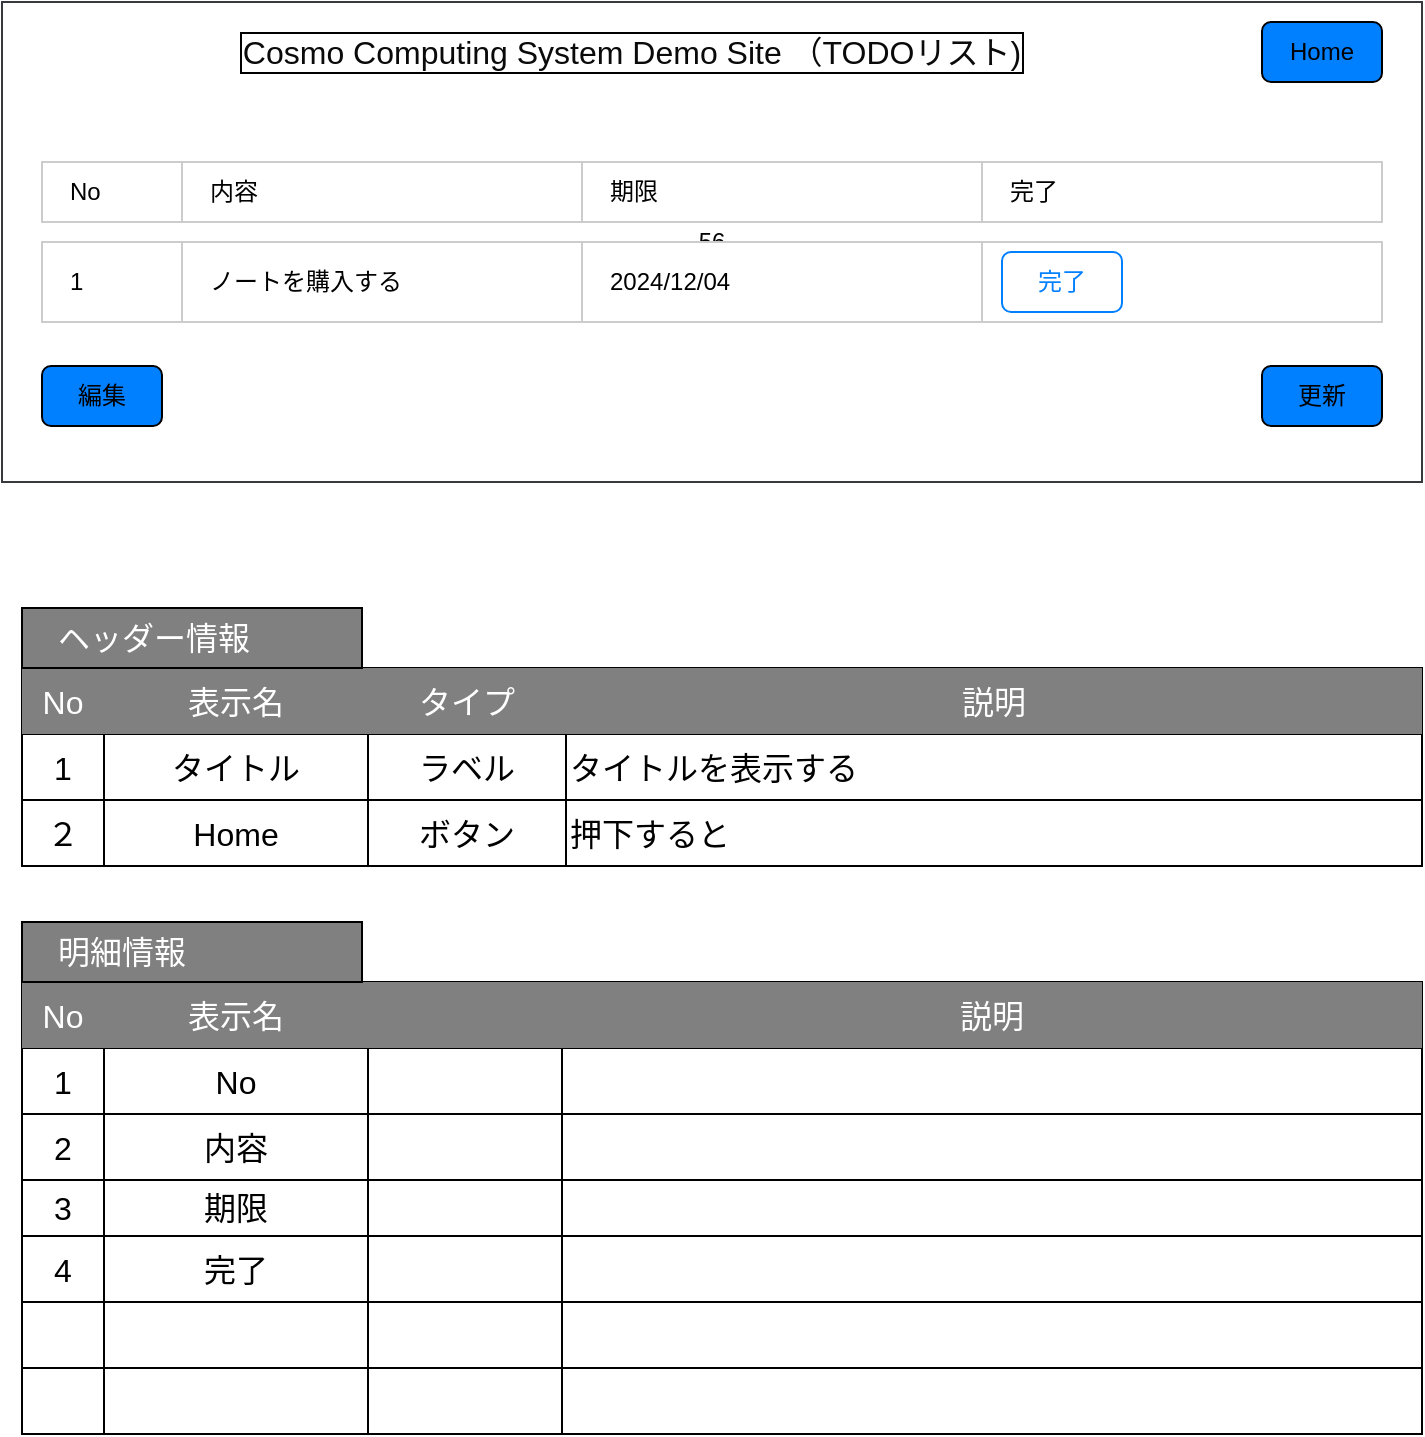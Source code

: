 <mxfile>
    <diagram id="WkBjb4pW22fDtr13lLDv" name="ページ1">
        <mxGraphModel dx="1124" dy="658" grid="1" gridSize="10" guides="1" tooltips="1" connect="1" arrows="1" fold="1" page="1" pageScale="1" pageWidth="827" pageHeight="1169" math="0" shadow="0">
            <root>
                <mxCell id="0"/>
                <mxCell id="1" parent="0"/>
                <mxCell id="7" value="56" style="rounded=0;whiteSpace=wrap;html=1;fillColor=#FFFFFF;strokeColor=#36393d;" parent="1" vertex="1">
                    <mxGeometry x="20" y="30" width="710" height="240" as="geometry"/>
                </mxCell>
                <mxCell id="6" value="　No" style="rounded=0;whiteSpace=wrap;html=1;align=left;strokeColor=#CCCCCC;fillColor=#FFFFFF;fontColor=#000000;" parent="1" vertex="1">
                    <mxGeometry x="40" y="110" width="70" height="30" as="geometry"/>
                </mxCell>
                <mxCell id="8" value="Home" style="rounded=1;whiteSpace=wrap;html=1;fillColor=#007FFF;" parent="1" vertex="1">
                    <mxGeometry x="650" y="40" width="60" height="30" as="geometry"/>
                </mxCell>
                <mxCell id="9" value="　内容" style="rounded=0;whiteSpace=wrap;html=1;align=left;strokeColor=#CCCCCC;fontColor=#000000;fillColor=#FFFFFF;" parent="1" vertex="1">
                    <mxGeometry x="110" y="110" width="200" height="30" as="geometry"/>
                </mxCell>
                <mxCell id="10" value="　期限" style="rounded=0;whiteSpace=wrap;html=1;align=left;fillColor=#FFFFFF;fontColor=#000000;strokeColor=#CCCCCC;" parent="1" vertex="1">
                    <mxGeometry x="310" y="110" width="200" height="30" as="geometry"/>
                </mxCell>
                <mxCell id="11" value="　完了" style="rounded=0;whiteSpace=wrap;html=1;align=left;fillColor=#FFFFFF;fontColor=#000000;strokeColor=#CCCCCC;" parent="1" vertex="1">
                    <mxGeometry x="510" y="110" width="200" height="30" as="geometry"/>
                </mxCell>
                <mxCell id="12" value="　1" style="rounded=0;whiteSpace=wrap;html=1;align=left;fillColor=#FFFFFF;fontColor=#000000;strokeColor=#CCCCCC;" parent="1" vertex="1">
                    <mxGeometry x="40" y="150" width="70" height="40" as="geometry"/>
                </mxCell>
                <mxCell id="13" value="　ノートを購入する" style="rounded=0;whiteSpace=wrap;html=1;align=left;fillColor=#FFFFFF;fontColor=#000000;strokeColor=#CCCCCC;" parent="1" vertex="1">
                    <mxGeometry x="110" y="150" width="200" height="40" as="geometry"/>
                </mxCell>
                <mxCell id="14" value="　2024/12/04" style="rounded=0;whiteSpace=wrap;html=1;align=left;fillColor=#FFFFFF;fontColor=#000000;strokeColor=#CCCCCC;" parent="1" vertex="1">
                    <mxGeometry x="310" y="150" width="200" height="40" as="geometry"/>
                </mxCell>
                <mxCell id="15" value="" style="rounded=0;whiteSpace=wrap;html=1;align=left;fillColor=#FFFFFF;fontColor=#000000;strokeColor=#CCCCCC;" parent="1" vertex="1">
                    <mxGeometry x="510" y="150" width="200" height="40" as="geometry"/>
                </mxCell>
                <mxCell id="16" value="完了" style="rounded=1;whiteSpace=wrap;html=1;strokeColor=#007FFF;fillColor=#FFFFFF;fontColor=#007FFF;" parent="1" vertex="1">
                    <mxGeometry x="520" y="155" width="60" height="30" as="geometry"/>
                </mxCell>
                <mxCell id="17" value="編集" style="rounded=1;whiteSpace=wrap;html=1;fillColor=#007FFF;" parent="1" vertex="1">
                    <mxGeometry x="40" y="212" width="60" height="30" as="geometry"/>
                </mxCell>
                <mxCell id="18" value="更新" style="rounded=1;whiteSpace=wrap;html=1;fillColor=#007FFF;" parent="1" vertex="1">
                    <mxGeometry x="650" y="212" width="60" height="30" as="geometry"/>
                </mxCell>
                <mxCell id="21" value="Cosmo Computing System Demo Site （TODOリスト)" style="text;html=1;strokeColor=none;fillColor=none;align=center;verticalAlign=middle;whiteSpace=wrap;rounded=0;fontSize=16;labelBorderColor=default;fontColor=#0a0a0a;strokeWidth=0;" parent="1" vertex="1">
                    <mxGeometry x="120" y="40" width="430" height="30" as="geometry"/>
                </mxCell>
                <mxCell id="23" value="" style="shape=table;html=1;whiteSpace=wrap;startSize=0;container=1;collapsible=0;childLayout=tableLayout;fontSize=16;fillColor=#FFFFFF;strokeColor=#000000;fontColor=#000000;" parent="1" vertex="1">
                    <mxGeometry x="30" y="363" width="700" height="99" as="geometry"/>
                </mxCell>
                <mxCell id="28" value="" style="shape=tableRow;horizontal=0;startSize=0;swimlaneHead=0;swimlaneBody=0;top=0;left=0;bottom=0;right=0;collapsible=0;dropTarget=0;fillColor=none;points=[[0,0.5],[1,0.5]];portConstraint=eastwest;fontSize=16;" parent="23" vertex="1">
                    <mxGeometry width="700" height="33" as="geometry"/>
                </mxCell>
                <mxCell id="29" value="No" style="shape=partialRectangle;html=1;whiteSpace=wrap;connectable=0;fillColor=#808080;top=0;left=0;bottom=0;right=0;overflow=hidden;fontSize=16;fontColor=#ffffff;strokeColor=#001DBC;" parent="28" vertex="1">
                    <mxGeometry width="41" height="33" as="geometry">
                        <mxRectangle width="41" height="33" as="alternateBounds"/>
                    </mxGeometry>
                </mxCell>
                <mxCell id="30" value="表示名" style="shape=partialRectangle;html=1;whiteSpace=wrap;connectable=0;fillColor=#808080;top=0;left=0;bottom=0;right=0;overflow=hidden;fontSize=16;fontColor=#ffffff;strokeColor=#001DBC;" parent="28" vertex="1">
                    <mxGeometry x="41" width="132" height="33" as="geometry">
                        <mxRectangle width="132" height="33" as="alternateBounds"/>
                    </mxGeometry>
                </mxCell>
                <mxCell id="79" value="タイプ" style="shape=partialRectangle;html=1;whiteSpace=wrap;connectable=0;fillColor=#808080;top=0;left=0;bottom=0;right=0;overflow=hidden;fontSize=16;fontColor=#ffffff;strokeColor=#001DBC;" vertex="1" parent="28">
                    <mxGeometry x="173" width="99" height="33" as="geometry">
                        <mxRectangle width="99" height="33" as="alternateBounds"/>
                    </mxGeometry>
                </mxCell>
                <mxCell id="49" value="説明" style="shape=partialRectangle;html=1;whiteSpace=wrap;connectable=0;fillColor=#808080;top=0;left=0;bottom=0;right=0;overflow=hidden;fontSize=16;fontColor=#ffffff;strokeColor=#001DBC;" vertex="1" parent="28">
                    <mxGeometry x="272" width="428" height="33" as="geometry">
                        <mxRectangle width="428" height="33" as="alternateBounds"/>
                    </mxGeometry>
                </mxCell>
                <mxCell id="42" value="" style="shape=tableRow;horizontal=0;startSize=0;swimlaneHead=0;swimlaneBody=0;top=0;left=0;bottom=0;right=0;collapsible=0;dropTarget=0;fillColor=none;points=[[0,0.5],[1,0.5]];portConstraint=eastwest;fontSize=16;" parent="23" vertex="1">
                    <mxGeometry y="33" width="700" height="33" as="geometry"/>
                </mxCell>
                <mxCell id="43" value="&lt;font&gt;1&lt;/font&gt;" style="shape=partialRectangle;html=1;whiteSpace=wrap;connectable=0;fillColor=none;top=0;left=0;bottom=0;right=0;overflow=hidden;fontSize=16;fontColor=#000000;" parent="42" vertex="1">
                    <mxGeometry width="41" height="33" as="geometry">
                        <mxRectangle width="41" height="33" as="alternateBounds"/>
                    </mxGeometry>
                </mxCell>
                <mxCell id="44" value="タイトル" style="shape=partialRectangle;html=1;whiteSpace=wrap;connectable=0;fillColor=none;top=0;left=0;bottom=0;right=0;overflow=hidden;fontSize=16;fontColor=#000000;" parent="42" vertex="1">
                    <mxGeometry x="41" width="132" height="33" as="geometry">
                        <mxRectangle width="132" height="33" as="alternateBounds"/>
                    </mxGeometry>
                </mxCell>
                <mxCell id="80" value="ラベル" style="shape=partialRectangle;html=1;whiteSpace=wrap;connectable=0;fillColor=none;top=0;left=0;bottom=0;right=0;overflow=hidden;fontSize=16;fontColor=#000000;" vertex="1" parent="42">
                    <mxGeometry x="173" width="99" height="33" as="geometry">
                        <mxRectangle width="99" height="33" as="alternateBounds"/>
                    </mxGeometry>
                </mxCell>
                <mxCell id="50" value="タイトルを表示する" style="shape=partialRectangle;html=1;whiteSpace=wrap;connectable=0;fillColor=none;top=0;left=0;bottom=0;right=0;overflow=hidden;fontSize=16;fontColor=#000000;align=left;" vertex="1" parent="42">
                    <mxGeometry x="272" width="428" height="33" as="geometry">
                        <mxRectangle width="428" height="33" as="alternateBounds"/>
                    </mxGeometry>
                </mxCell>
                <mxCell id="86" style="shape=tableRow;horizontal=0;startSize=0;swimlaneHead=0;swimlaneBody=0;top=0;left=0;bottom=0;right=0;collapsible=0;dropTarget=0;fillColor=none;points=[[0,0.5],[1,0.5]];portConstraint=eastwest;fontSize=16;" vertex="1" parent="23">
                    <mxGeometry y="66" width="700" height="33" as="geometry"/>
                </mxCell>
                <mxCell id="87" value="２" style="shape=partialRectangle;html=1;whiteSpace=wrap;connectable=0;fillColor=none;top=0;left=0;bottom=0;right=0;overflow=hidden;fontSize=16;fontColor=#000000;" vertex="1" parent="86">
                    <mxGeometry width="41" height="33" as="geometry">
                        <mxRectangle width="41" height="33" as="alternateBounds"/>
                    </mxGeometry>
                </mxCell>
                <mxCell id="88" value="Home" style="shape=partialRectangle;html=1;whiteSpace=wrap;connectable=0;fillColor=none;top=0;left=0;bottom=0;right=0;overflow=hidden;fontSize=16;fontColor=#000000;" vertex="1" parent="86">
                    <mxGeometry x="41" width="132" height="33" as="geometry">
                        <mxRectangle width="132" height="33" as="alternateBounds"/>
                    </mxGeometry>
                </mxCell>
                <mxCell id="89" value="ボタン" style="shape=partialRectangle;html=1;whiteSpace=wrap;connectable=0;fillColor=none;top=0;left=0;bottom=0;right=0;overflow=hidden;fontSize=16;fontColor=#000000;" vertex="1" parent="86">
                    <mxGeometry x="173" width="99" height="33" as="geometry">
                        <mxRectangle width="99" height="33" as="alternateBounds"/>
                    </mxGeometry>
                </mxCell>
                <mxCell id="90" value="押下すると" style="shape=partialRectangle;html=1;whiteSpace=wrap;connectable=0;fillColor=none;top=0;left=0;bottom=0;right=0;overflow=hidden;fontSize=16;fontColor=#000000;align=left;" vertex="1" parent="86">
                    <mxGeometry x="272" width="428" height="33" as="geometry">
                        <mxRectangle width="428" height="33" as="alternateBounds"/>
                    </mxGeometry>
                </mxCell>
                <mxCell id="54" value="　ヘッダー情報" style="rounded=0;whiteSpace=wrap;html=1;strokeColor=#000000;fillColor=#808080;fontColor=#FFFFFF;align=left;fontSize=16;" vertex="1" parent="1">
                    <mxGeometry x="30" y="333" width="170" height="30" as="geometry"/>
                </mxCell>
                <mxCell id="55" value="" style="shape=table;html=1;whiteSpace=wrap;startSize=0;container=1;collapsible=0;childLayout=tableLayout;fontSize=16;fillColor=#FFFFFF;strokeColor=#000000;fontColor=#000000;" vertex="1" parent="1">
                    <mxGeometry x="30" y="520" width="700" height="226" as="geometry"/>
                </mxCell>
                <mxCell id="56" value="" style="shape=tableRow;horizontal=0;startSize=0;swimlaneHead=0;swimlaneBody=0;top=0;left=0;bottom=0;right=0;collapsible=0;dropTarget=0;fillColor=none;points=[[0,0.5],[1,0.5]];portConstraint=eastwest;fontSize=16;" vertex="1" parent="55">
                    <mxGeometry width="700" height="33" as="geometry"/>
                </mxCell>
                <mxCell id="57" value="No" style="shape=partialRectangle;html=1;whiteSpace=wrap;connectable=0;fillColor=#808080;top=0;left=0;bottom=0;right=0;overflow=hidden;fontSize=16;fontColor=#ffffff;strokeColor=#001DBC;" vertex="1" parent="56">
                    <mxGeometry width="41" height="33" as="geometry">
                        <mxRectangle width="41" height="33" as="alternateBounds"/>
                    </mxGeometry>
                </mxCell>
                <mxCell id="58" value="表示名" style="shape=partialRectangle;html=1;whiteSpace=wrap;connectable=0;fillColor=#808080;top=0;left=0;bottom=0;right=0;overflow=hidden;fontSize=16;fontColor=#ffffff;strokeColor=#001DBC;" vertex="1" parent="56">
                    <mxGeometry x="41" width="132" height="33" as="geometry">
                        <mxRectangle width="132" height="33" as="alternateBounds"/>
                    </mxGeometry>
                </mxCell>
                <mxCell id="81" style="shape=partialRectangle;html=1;whiteSpace=wrap;connectable=0;fillColor=#808080;top=0;left=0;bottom=0;right=0;overflow=hidden;fontSize=16;fontColor=#ffffff;strokeColor=#001DBC;" vertex="1" parent="56">
                    <mxGeometry x="173" width="97" height="33" as="geometry">
                        <mxRectangle width="97" height="33" as="alternateBounds"/>
                    </mxGeometry>
                </mxCell>
                <mxCell id="59" value="説明" style="shape=partialRectangle;html=1;whiteSpace=wrap;connectable=0;fillColor=#808080;top=0;left=0;bottom=0;right=0;overflow=hidden;fontSize=16;fontColor=#ffffff;strokeColor=#001DBC;" vertex="1" parent="56">
                    <mxGeometry x="270" width="430" height="33" as="geometry">
                        <mxRectangle width="430" height="33" as="alternateBounds"/>
                    </mxGeometry>
                </mxCell>
                <mxCell id="60" value="" style="shape=tableRow;horizontal=0;startSize=0;swimlaneHead=0;swimlaneBody=0;top=0;left=0;bottom=0;right=0;collapsible=0;dropTarget=0;fillColor=none;points=[[0,0.5],[1,0.5]];portConstraint=eastwest;fontSize=16;" vertex="1" parent="55">
                    <mxGeometry y="33" width="700" height="33" as="geometry"/>
                </mxCell>
                <mxCell id="61" value="&lt;font color=&quot;#000000&quot;&gt;1&lt;/font&gt;" style="shape=partialRectangle;html=1;whiteSpace=wrap;connectable=0;fillColor=none;top=0;left=0;bottom=0;right=0;overflow=hidden;fontSize=16;" vertex="1" parent="60">
                    <mxGeometry width="41" height="33" as="geometry">
                        <mxRectangle width="41" height="33" as="alternateBounds"/>
                    </mxGeometry>
                </mxCell>
                <mxCell id="62" value="No" style="shape=partialRectangle;html=1;whiteSpace=wrap;connectable=0;fillColor=none;top=0;left=0;bottom=0;right=0;overflow=hidden;fontSize=16;fontColor=#000000;" vertex="1" parent="60">
                    <mxGeometry x="41" width="132" height="33" as="geometry">
                        <mxRectangle width="132" height="33" as="alternateBounds"/>
                    </mxGeometry>
                </mxCell>
                <mxCell id="82" style="shape=partialRectangle;html=1;whiteSpace=wrap;connectable=0;fillColor=none;top=0;left=0;bottom=0;right=0;overflow=hidden;fontSize=16;fontColor=#000000;" vertex="1" parent="60">
                    <mxGeometry x="173" width="97" height="33" as="geometry">
                        <mxRectangle width="97" height="33" as="alternateBounds"/>
                    </mxGeometry>
                </mxCell>
                <mxCell id="63" style="shape=partialRectangle;html=1;whiteSpace=wrap;connectable=0;fillColor=none;top=0;left=0;bottom=0;right=0;overflow=hidden;fontSize=16;fontColor=#000000;" vertex="1" parent="60">
                    <mxGeometry x="270" width="430" height="33" as="geometry">
                        <mxRectangle width="430" height="33" as="alternateBounds"/>
                    </mxGeometry>
                </mxCell>
                <mxCell id="64" value="" style="shape=tableRow;horizontal=0;startSize=0;swimlaneHead=0;swimlaneBody=0;top=0;left=0;bottom=0;right=0;collapsible=0;dropTarget=0;fillColor=none;points=[[0,0.5],[1,0.5]];portConstraint=eastwest;fontSize=16;" vertex="1" parent="55">
                    <mxGeometry y="66" width="700" height="33" as="geometry"/>
                </mxCell>
                <mxCell id="65" value="2" style="shape=partialRectangle;html=1;whiteSpace=wrap;connectable=0;fillColor=none;top=0;left=0;bottom=0;right=0;overflow=hidden;fontSize=16;fontColor=#000000;" vertex="1" parent="64">
                    <mxGeometry width="41" height="33" as="geometry">
                        <mxRectangle width="41" height="33" as="alternateBounds"/>
                    </mxGeometry>
                </mxCell>
                <mxCell id="66" value="内容" style="shape=partialRectangle;html=1;whiteSpace=wrap;connectable=0;fillColor=none;top=0;left=0;bottom=0;right=0;overflow=hidden;fontSize=16;fontColor=#000000;" vertex="1" parent="64">
                    <mxGeometry x="41" width="132" height="33" as="geometry">
                        <mxRectangle width="132" height="33" as="alternateBounds"/>
                    </mxGeometry>
                </mxCell>
                <mxCell id="83" style="shape=partialRectangle;html=1;whiteSpace=wrap;connectable=0;fillColor=none;top=0;left=0;bottom=0;right=0;overflow=hidden;fontSize=16;fontColor=#000000;" vertex="1" parent="64">
                    <mxGeometry x="173" width="97" height="33" as="geometry">
                        <mxRectangle width="97" height="33" as="alternateBounds"/>
                    </mxGeometry>
                </mxCell>
                <mxCell id="67" style="shape=partialRectangle;html=1;whiteSpace=wrap;connectable=0;fillColor=none;top=0;left=0;bottom=0;right=0;overflow=hidden;fontSize=16;fontColor=#000000;" vertex="1" parent="64">
                    <mxGeometry x="270" width="430" height="33" as="geometry">
                        <mxRectangle width="430" height="33" as="alternateBounds"/>
                    </mxGeometry>
                </mxCell>
                <mxCell id="68" value="" style="shape=tableRow;horizontal=0;startSize=0;swimlaneHead=0;swimlaneBody=0;top=0;left=0;bottom=0;right=0;collapsible=0;dropTarget=0;fillColor=none;points=[[0,0.5],[1,0.5]];portConstraint=eastwest;fontSize=16;" vertex="1" parent="55">
                    <mxGeometry y="99" width="700" height="28" as="geometry"/>
                </mxCell>
                <mxCell id="69" value="3" style="shape=partialRectangle;html=1;whiteSpace=wrap;connectable=0;fillColor=none;top=0;left=0;bottom=0;right=0;overflow=hidden;fontSize=16;fontColor=#000000;" vertex="1" parent="68">
                    <mxGeometry width="41" height="28" as="geometry">
                        <mxRectangle width="41" height="28" as="alternateBounds"/>
                    </mxGeometry>
                </mxCell>
                <mxCell id="70" value="期限" style="shape=partialRectangle;html=1;whiteSpace=wrap;connectable=0;fillColor=none;top=0;left=0;bottom=0;right=0;overflow=hidden;fontSize=16;fontColor=#000000;" vertex="1" parent="68">
                    <mxGeometry x="41" width="132" height="28" as="geometry">
                        <mxRectangle width="132" height="28" as="alternateBounds"/>
                    </mxGeometry>
                </mxCell>
                <mxCell id="84" style="shape=partialRectangle;html=1;whiteSpace=wrap;connectable=0;fillColor=none;top=0;left=0;bottom=0;right=0;overflow=hidden;fontSize=16;fontColor=#000000;" vertex="1" parent="68">
                    <mxGeometry x="173" width="97" height="28" as="geometry">
                        <mxRectangle width="97" height="28" as="alternateBounds"/>
                    </mxGeometry>
                </mxCell>
                <mxCell id="71" style="shape=partialRectangle;html=1;whiteSpace=wrap;connectable=0;fillColor=none;top=0;left=0;bottom=0;right=0;overflow=hidden;fontSize=16;fontColor=#000000;" vertex="1" parent="68">
                    <mxGeometry x="270" width="430" height="28" as="geometry">
                        <mxRectangle width="430" height="28" as="alternateBounds"/>
                    </mxGeometry>
                </mxCell>
                <mxCell id="72" value="" style="shape=tableRow;horizontal=0;startSize=0;swimlaneHead=0;swimlaneBody=0;top=0;left=0;bottom=0;right=0;collapsible=0;dropTarget=0;fillColor=none;points=[[0,0.5],[1,0.5]];portConstraint=eastwest;fontSize=16;" vertex="1" parent="55">
                    <mxGeometry y="127" width="700" height="33" as="geometry"/>
                </mxCell>
                <mxCell id="73" value="4" style="shape=partialRectangle;html=1;whiteSpace=wrap;connectable=0;fillColor=none;top=0;left=0;bottom=0;right=0;overflow=hidden;fontSize=16;fontColor=#000000;" vertex="1" parent="72">
                    <mxGeometry width="41" height="33" as="geometry">
                        <mxRectangle width="41" height="33" as="alternateBounds"/>
                    </mxGeometry>
                </mxCell>
                <mxCell id="74" value="完了" style="shape=partialRectangle;html=1;whiteSpace=wrap;connectable=0;fillColor=none;top=0;left=0;bottom=0;right=0;overflow=hidden;fontSize=16;fontColor=#000000;" vertex="1" parent="72">
                    <mxGeometry x="41" width="132" height="33" as="geometry">
                        <mxRectangle width="132" height="33" as="alternateBounds"/>
                    </mxGeometry>
                </mxCell>
                <mxCell id="85" style="shape=partialRectangle;html=1;whiteSpace=wrap;connectable=0;fillColor=none;top=0;left=0;bottom=0;right=0;overflow=hidden;fontSize=16;fontColor=#000000;" vertex="1" parent="72">
                    <mxGeometry x="173" width="97" height="33" as="geometry">
                        <mxRectangle width="97" height="33" as="alternateBounds"/>
                    </mxGeometry>
                </mxCell>
                <mxCell id="75" style="shape=partialRectangle;html=1;whiteSpace=wrap;connectable=0;fillColor=none;top=0;left=0;bottom=0;right=0;overflow=hidden;fontSize=16;fontColor=#000000;" vertex="1" parent="72">
                    <mxGeometry x="270" width="430" height="33" as="geometry">
                        <mxRectangle width="430" height="33" as="alternateBounds"/>
                    </mxGeometry>
                </mxCell>
                <mxCell id="91" style="shape=tableRow;horizontal=0;startSize=0;swimlaneHead=0;swimlaneBody=0;top=0;left=0;bottom=0;right=0;collapsible=0;dropTarget=0;fillColor=none;points=[[0,0.5],[1,0.5]];portConstraint=eastwest;fontSize=16;" vertex="1" parent="55">
                    <mxGeometry y="160" width="700" height="33" as="geometry"/>
                </mxCell>
                <mxCell id="92" style="shape=partialRectangle;html=1;whiteSpace=wrap;connectable=0;fillColor=none;top=0;left=0;bottom=0;right=0;overflow=hidden;fontSize=16;fontColor=#000000;" vertex="1" parent="91">
                    <mxGeometry width="41" height="33" as="geometry">
                        <mxRectangle width="41" height="33" as="alternateBounds"/>
                    </mxGeometry>
                </mxCell>
                <mxCell id="93" style="shape=partialRectangle;html=1;whiteSpace=wrap;connectable=0;fillColor=none;top=0;left=0;bottom=0;right=0;overflow=hidden;fontSize=16;fontColor=#000000;" vertex="1" parent="91">
                    <mxGeometry x="41" width="132" height="33" as="geometry">
                        <mxRectangle width="132" height="33" as="alternateBounds"/>
                    </mxGeometry>
                </mxCell>
                <mxCell id="94" style="shape=partialRectangle;html=1;whiteSpace=wrap;connectable=0;fillColor=none;top=0;left=0;bottom=0;right=0;overflow=hidden;fontSize=16;fontColor=#000000;" vertex="1" parent="91">
                    <mxGeometry x="173" width="97" height="33" as="geometry">
                        <mxRectangle width="97" height="33" as="alternateBounds"/>
                    </mxGeometry>
                </mxCell>
                <mxCell id="95" style="shape=partialRectangle;html=1;whiteSpace=wrap;connectable=0;fillColor=none;top=0;left=0;bottom=0;right=0;overflow=hidden;fontSize=16;fontColor=#000000;" vertex="1" parent="91">
                    <mxGeometry x="270" width="430" height="33" as="geometry">
                        <mxRectangle width="430" height="33" as="alternateBounds"/>
                    </mxGeometry>
                </mxCell>
                <mxCell id="96" style="shape=tableRow;horizontal=0;startSize=0;swimlaneHead=0;swimlaneBody=0;top=0;left=0;bottom=0;right=0;collapsible=0;dropTarget=0;fillColor=none;points=[[0,0.5],[1,0.5]];portConstraint=eastwest;fontSize=16;" vertex="1" parent="55">
                    <mxGeometry y="193" width="700" height="33" as="geometry"/>
                </mxCell>
                <mxCell id="97" style="shape=partialRectangle;html=1;whiteSpace=wrap;connectable=0;fillColor=none;top=0;left=0;bottom=0;right=0;overflow=hidden;fontSize=16;fontColor=#000000;" vertex="1" parent="96">
                    <mxGeometry width="41" height="33" as="geometry">
                        <mxRectangle width="41" height="33" as="alternateBounds"/>
                    </mxGeometry>
                </mxCell>
                <mxCell id="98" style="shape=partialRectangle;html=1;whiteSpace=wrap;connectable=0;fillColor=none;top=0;left=0;bottom=0;right=0;overflow=hidden;fontSize=16;fontColor=#000000;" vertex="1" parent="96">
                    <mxGeometry x="41" width="132" height="33" as="geometry">
                        <mxRectangle width="132" height="33" as="alternateBounds"/>
                    </mxGeometry>
                </mxCell>
                <mxCell id="99" style="shape=partialRectangle;html=1;whiteSpace=wrap;connectable=0;fillColor=none;top=0;left=0;bottom=0;right=0;overflow=hidden;fontSize=16;fontColor=#000000;" vertex="1" parent="96">
                    <mxGeometry x="173" width="97" height="33" as="geometry">
                        <mxRectangle width="97" height="33" as="alternateBounds"/>
                    </mxGeometry>
                </mxCell>
                <mxCell id="100" style="shape=partialRectangle;html=1;whiteSpace=wrap;connectable=0;fillColor=none;top=0;left=0;bottom=0;right=0;overflow=hidden;fontSize=16;fontColor=#000000;" vertex="1" parent="96">
                    <mxGeometry x="270" width="430" height="33" as="geometry">
                        <mxRectangle width="430" height="33" as="alternateBounds"/>
                    </mxGeometry>
                </mxCell>
                <mxCell id="76" value="　明細情報" style="rounded=0;whiteSpace=wrap;html=1;strokeColor=#000000;fillColor=#808080;fontColor=#FFFFFF;align=left;fontSize=16;" vertex="1" parent="1">
                    <mxGeometry x="30" y="490" width="170" height="30" as="geometry"/>
                </mxCell>
            </root>
        </mxGraphModel>
    </diagram>
</mxfile>